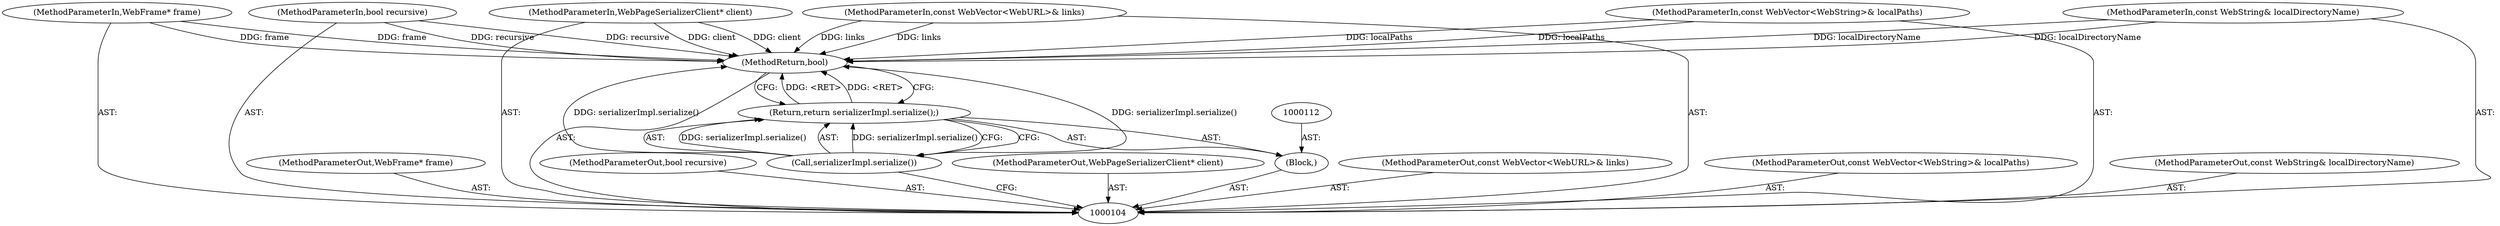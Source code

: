 digraph "0_Chrome_7f0126ff011142c8619b10a6e64d04d1745c503a_8" {
"1000115" [label="(MethodReturn,bool)"];
"1000105" [label="(MethodParameterIn,WebFrame* frame)"];
"1000325" [label="(MethodParameterOut,WebFrame* frame)"];
"1000114" [label="(Call,serializerImpl.serialize())"];
"1000113" [label="(Return,return serializerImpl.serialize();)"];
"1000106" [label="(MethodParameterIn,bool recursive)"];
"1000326" [label="(MethodParameterOut,bool recursive)"];
"1000107" [label="(MethodParameterIn,WebPageSerializerClient* client)"];
"1000327" [label="(MethodParameterOut,WebPageSerializerClient* client)"];
"1000108" [label="(MethodParameterIn,const WebVector<WebURL>& links)"];
"1000328" [label="(MethodParameterOut,const WebVector<WebURL>& links)"];
"1000109" [label="(MethodParameterIn,const WebVector<WebString>& localPaths)"];
"1000329" [label="(MethodParameterOut,const WebVector<WebString>& localPaths)"];
"1000110" [label="(MethodParameterIn,const WebString& localDirectoryName)"];
"1000330" [label="(MethodParameterOut,const WebString& localDirectoryName)"];
"1000111" [label="(Block,)"];
"1000115" -> "1000104"  [label="AST: "];
"1000115" -> "1000113"  [label="CFG: "];
"1000108" -> "1000115"  [label="DDG: links"];
"1000107" -> "1000115"  [label="DDG: client"];
"1000105" -> "1000115"  [label="DDG: frame"];
"1000114" -> "1000115"  [label="DDG: serializerImpl.serialize()"];
"1000110" -> "1000115"  [label="DDG: localDirectoryName"];
"1000106" -> "1000115"  [label="DDG: recursive"];
"1000109" -> "1000115"  [label="DDG: localPaths"];
"1000113" -> "1000115"  [label="DDG: <RET>"];
"1000105" -> "1000104"  [label="AST: "];
"1000105" -> "1000115"  [label="DDG: frame"];
"1000325" -> "1000104"  [label="AST: "];
"1000114" -> "1000113"  [label="AST: "];
"1000114" -> "1000104"  [label="CFG: "];
"1000113" -> "1000114"  [label="CFG: "];
"1000114" -> "1000115"  [label="DDG: serializerImpl.serialize()"];
"1000114" -> "1000113"  [label="DDG: serializerImpl.serialize()"];
"1000113" -> "1000111"  [label="AST: "];
"1000113" -> "1000114"  [label="CFG: "];
"1000114" -> "1000113"  [label="AST: "];
"1000115" -> "1000113"  [label="CFG: "];
"1000113" -> "1000115"  [label="DDG: <RET>"];
"1000114" -> "1000113"  [label="DDG: serializerImpl.serialize()"];
"1000106" -> "1000104"  [label="AST: "];
"1000106" -> "1000115"  [label="DDG: recursive"];
"1000326" -> "1000104"  [label="AST: "];
"1000107" -> "1000104"  [label="AST: "];
"1000107" -> "1000115"  [label="DDG: client"];
"1000327" -> "1000104"  [label="AST: "];
"1000108" -> "1000104"  [label="AST: "];
"1000108" -> "1000115"  [label="DDG: links"];
"1000328" -> "1000104"  [label="AST: "];
"1000109" -> "1000104"  [label="AST: "];
"1000109" -> "1000115"  [label="DDG: localPaths"];
"1000329" -> "1000104"  [label="AST: "];
"1000110" -> "1000104"  [label="AST: "];
"1000110" -> "1000115"  [label="DDG: localDirectoryName"];
"1000330" -> "1000104"  [label="AST: "];
"1000111" -> "1000104"  [label="AST: "];
"1000112" -> "1000111"  [label="AST: "];
"1000113" -> "1000111"  [label="AST: "];
}
